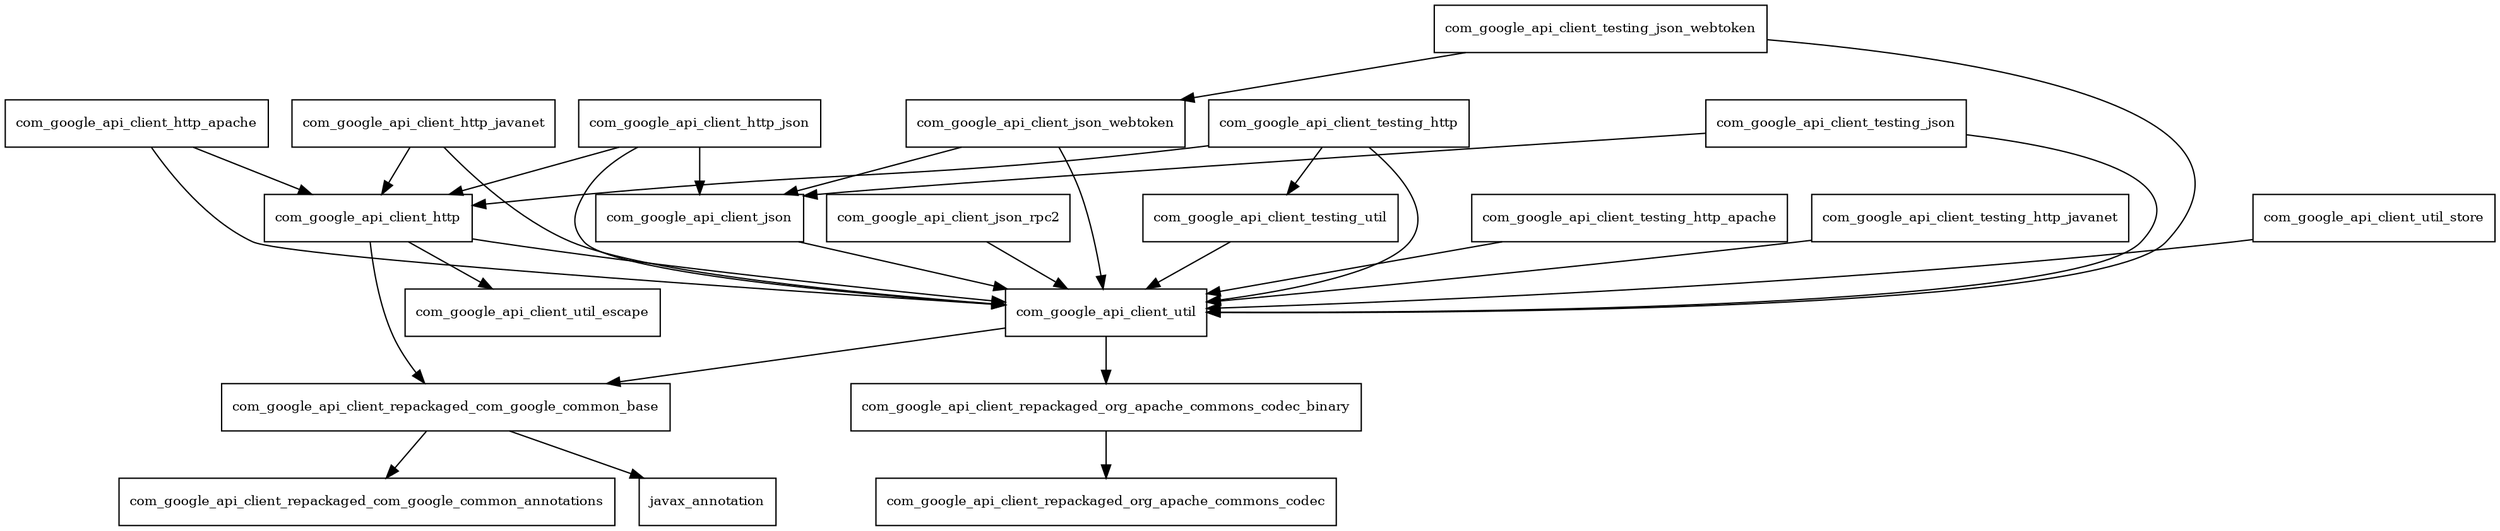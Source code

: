 digraph google_http_client_1_22_0_package_dependencies {
  node [shape = box, fontsize=10.0];
  com_google_api_client_http -> com_google_api_client_repackaged_com_google_common_base;
  com_google_api_client_http -> com_google_api_client_util;
  com_google_api_client_http -> com_google_api_client_util_escape;
  com_google_api_client_http_apache -> com_google_api_client_http;
  com_google_api_client_http_apache -> com_google_api_client_util;
  com_google_api_client_http_javanet -> com_google_api_client_http;
  com_google_api_client_http_javanet -> com_google_api_client_util;
  com_google_api_client_http_json -> com_google_api_client_http;
  com_google_api_client_http_json -> com_google_api_client_json;
  com_google_api_client_http_json -> com_google_api_client_util;
  com_google_api_client_json -> com_google_api_client_util;
  com_google_api_client_json_rpc2 -> com_google_api_client_util;
  com_google_api_client_json_webtoken -> com_google_api_client_json;
  com_google_api_client_json_webtoken -> com_google_api_client_util;
  com_google_api_client_repackaged_com_google_common_base -> com_google_api_client_repackaged_com_google_common_annotations;
  com_google_api_client_repackaged_com_google_common_base -> javax_annotation;
  com_google_api_client_repackaged_org_apache_commons_codec_binary -> com_google_api_client_repackaged_org_apache_commons_codec;
  com_google_api_client_testing_http -> com_google_api_client_http;
  com_google_api_client_testing_http -> com_google_api_client_testing_util;
  com_google_api_client_testing_http -> com_google_api_client_util;
  com_google_api_client_testing_http_apache -> com_google_api_client_util;
  com_google_api_client_testing_http_javanet -> com_google_api_client_util;
  com_google_api_client_testing_json -> com_google_api_client_json;
  com_google_api_client_testing_json -> com_google_api_client_util;
  com_google_api_client_testing_json_webtoken -> com_google_api_client_json_webtoken;
  com_google_api_client_testing_json_webtoken -> com_google_api_client_util;
  com_google_api_client_testing_util -> com_google_api_client_util;
  com_google_api_client_util -> com_google_api_client_repackaged_com_google_common_base;
  com_google_api_client_util -> com_google_api_client_repackaged_org_apache_commons_codec_binary;
  com_google_api_client_util_store -> com_google_api_client_util;
}
